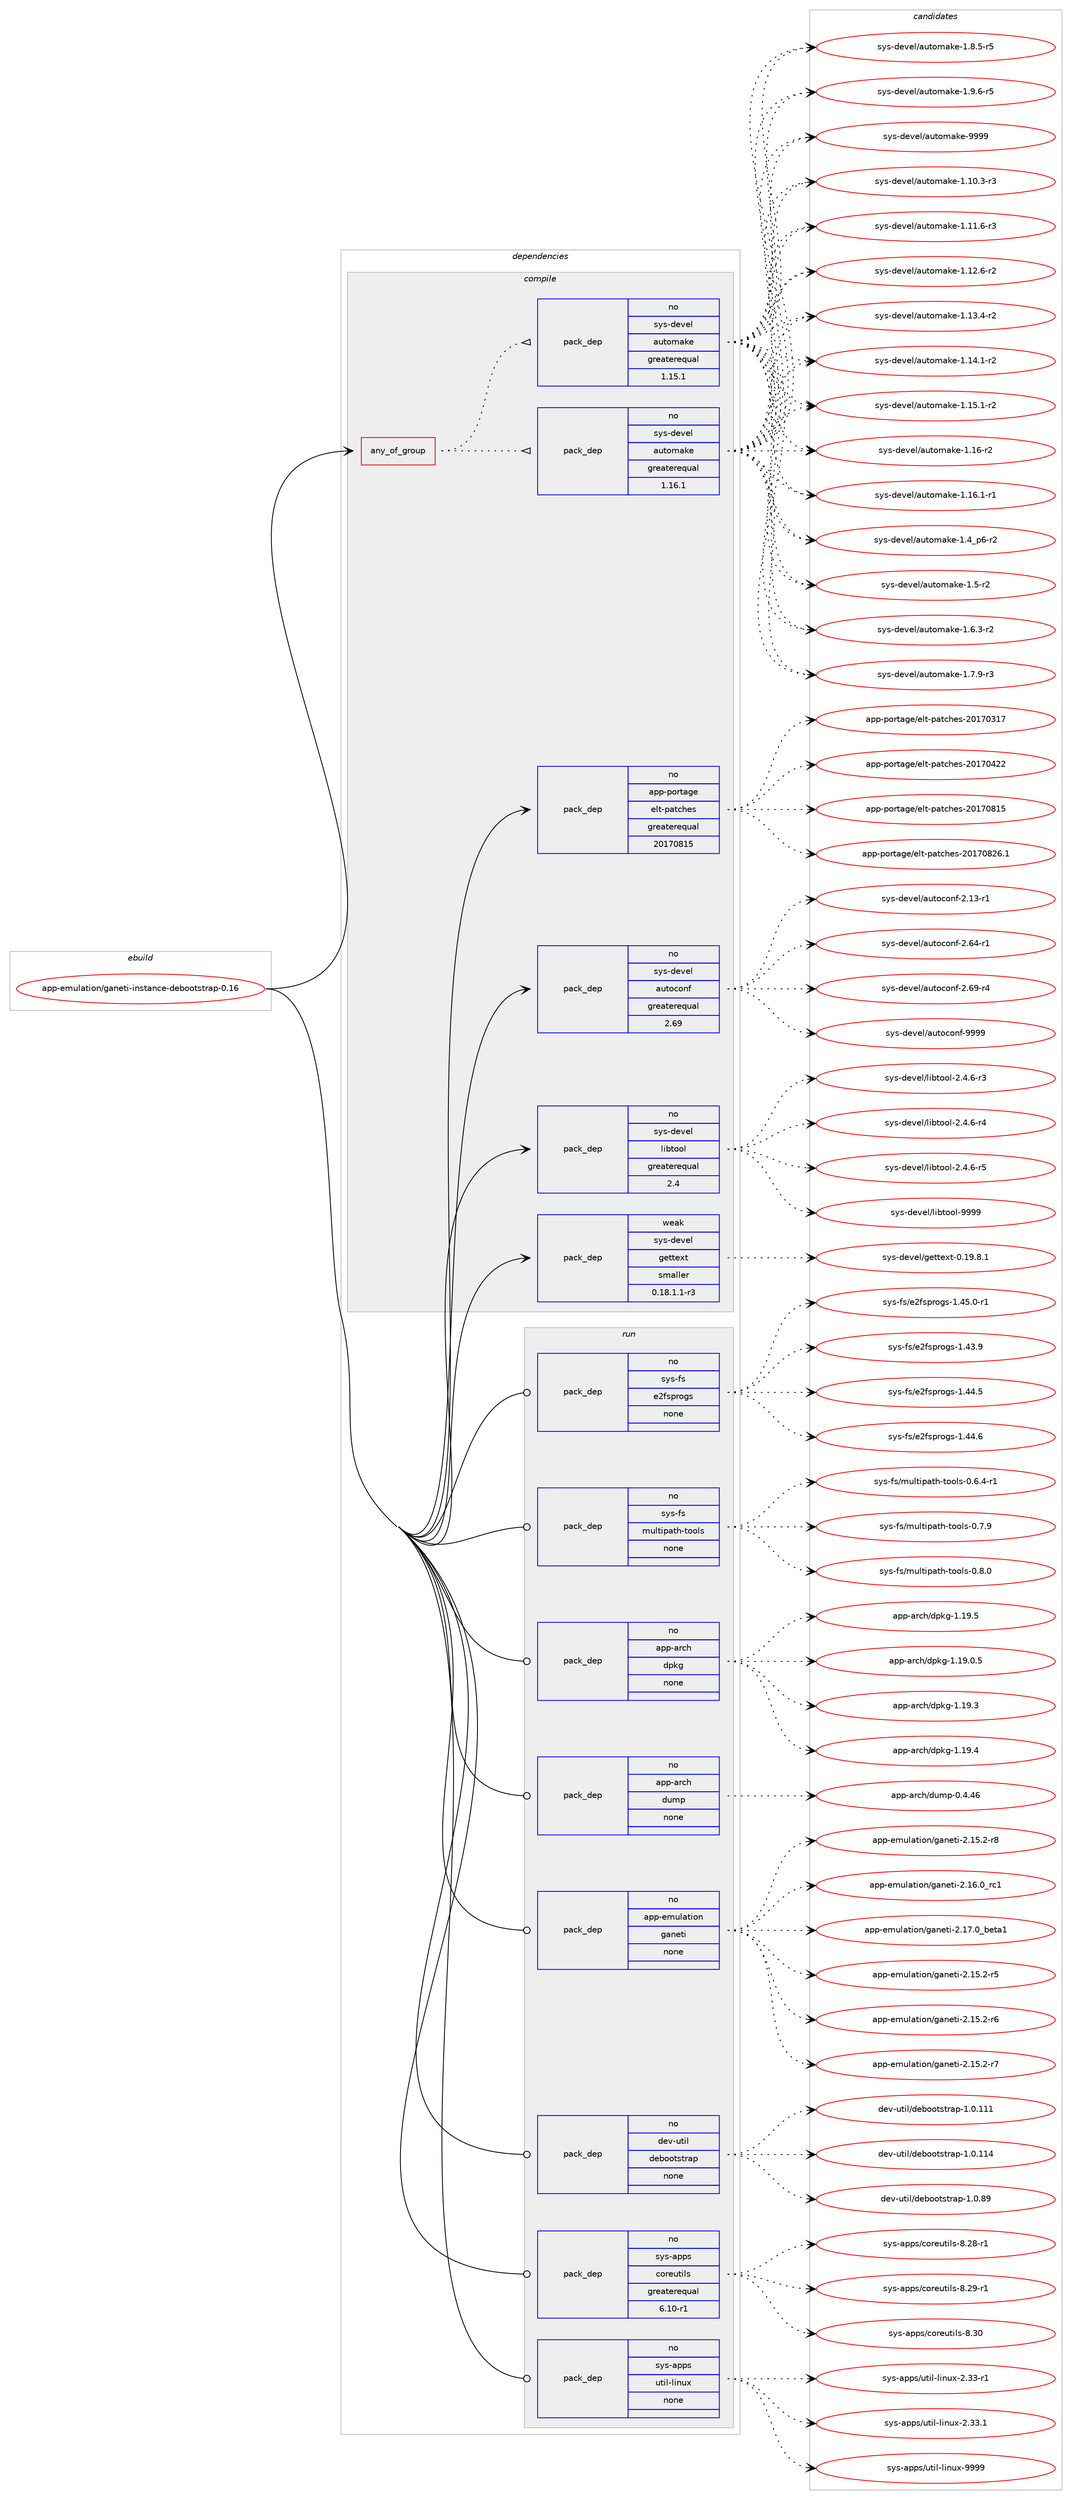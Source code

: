 digraph prolog {

# *************
# Graph options
# *************

newrank=true;
concentrate=true;
compound=true;
graph [rankdir=LR,fontname=Helvetica,fontsize=10,ranksep=1.5];#, ranksep=2.5, nodesep=0.2];
edge  [arrowhead=vee];
node  [fontname=Helvetica,fontsize=10];

# **********
# The ebuild
# **********

subgraph cluster_leftcol {
color=gray;
rank=same;
label=<<i>ebuild</i>>;
id [label="app-emulation/ganeti-instance-debootstrap-0.16", color=red, width=4, href="../app-emulation/ganeti-instance-debootstrap-0.16.svg"];
}

# ****************
# The dependencies
# ****************

subgraph cluster_midcol {
color=gray;
label=<<i>dependencies</i>>;
subgraph cluster_compile {
fillcolor="#eeeeee";
style=filled;
label=<<i>compile</i>>;
subgraph any19447 {
dependency1286020 [label=<<TABLE BORDER="0" CELLBORDER="1" CELLSPACING="0" CELLPADDING="4"><TR><TD CELLPADDING="10">any_of_group</TD></TR></TABLE>>, shape=none, color=red];subgraph pack916033 {
dependency1286021 [label=<<TABLE BORDER="0" CELLBORDER="1" CELLSPACING="0" CELLPADDING="4" WIDTH="220"><TR><TD ROWSPAN="6" CELLPADDING="30">pack_dep</TD></TR><TR><TD WIDTH="110">no</TD></TR><TR><TD>sys-devel</TD></TR><TR><TD>automake</TD></TR><TR><TD>greaterequal</TD></TR><TR><TD>1.16.1</TD></TR></TABLE>>, shape=none, color=blue];
}
dependency1286020:e -> dependency1286021:w [weight=20,style="dotted",arrowhead="oinv"];
subgraph pack916034 {
dependency1286022 [label=<<TABLE BORDER="0" CELLBORDER="1" CELLSPACING="0" CELLPADDING="4" WIDTH="220"><TR><TD ROWSPAN="6" CELLPADDING="30">pack_dep</TD></TR><TR><TD WIDTH="110">no</TD></TR><TR><TD>sys-devel</TD></TR><TR><TD>automake</TD></TR><TR><TD>greaterequal</TD></TR><TR><TD>1.15.1</TD></TR></TABLE>>, shape=none, color=blue];
}
dependency1286020:e -> dependency1286022:w [weight=20,style="dotted",arrowhead="oinv"];
}
id:e -> dependency1286020:w [weight=20,style="solid",arrowhead="vee"];
subgraph pack916035 {
dependency1286023 [label=<<TABLE BORDER="0" CELLBORDER="1" CELLSPACING="0" CELLPADDING="4" WIDTH="220"><TR><TD ROWSPAN="6" CELLPADDING="30">pack_dep</TD></TR><TR><TD WIDTH="110">no</TD></TR><TR><TD>app-portage</TD></TR><TR><TD>elt-patches</TD></TR><TR><TD>greaterequal</TD></TR><TR><TD>20170815</TD></TR></TABLE>>, shape=none, color=blue];
}
id:e -> dependency1286023:w [weight=20,style="solid",arrowhead="vee"];
subgraph pack916036 {
dependency1286024 [label=<<TABLE BORDER="0" CELLBORDER="1" CELLSPACING="0" CELLPADDING="4" WIDTH="220"><TR><TD ROWSPAN="6" CELLPADDING="30">pack_dep</TD></TR><TR><TD WIDTH="110">no</TD></TR><TR><TD>sys-devel</TD></TR><TR><TD>autoconf</TD></TR><TR><TD>greaterequal</TD></TR><TR><TD>2.69</TD></TR></TABLE>>, shape=none, color=blue];
}
id:e -> dependency1286024:w [weight=20,style="solid",arrowhead="vee"];
subgraph pack916037 {
dependency1286025 [label=<<TABLE BORDER="0" CELLBORDER="1" CELLSPACING="0" CELLPADDING="4" WIDTH="220"><TR><TD ROWSPAN="6" CELLPADDING="30">pack_dep</TD></TR><TR><TD WIDTH="110">no</TD></TR><TR><TD>sys-devel</TD></TR><TR><TD>libtool</TD></TR><TR><TD>greaterequal</TD></TR><TR><TD>2.4</TD></TR></TABLE>>, shape=none, color=blue];
}
id:e -> dependency1286025:w [weight=20,style="solid",arrowhead="vee"];
subgraph pack916038 {
dependency1286026 [label=<<TABLE BORDER="0" CELLBORDER="1" CELLSPACING="0" CELLPADDING="4" WIDTH="220"><TR><TD ROWSPAN="6" CELLPADDING="30">pack_dep</TD></TR><TR><TD WIDTH="110">weak</TD></TR><TR><TD>sys-devel</TD></TR><TR><TD>gettext</TD></TR><TR><TD>smaller</TD></TR><TR><TD>0.18.1.1-r3</TD></TR></TABLE>>, shape=none, color=blue];
}
id:e -> dependency1286026:w [weight=20,style="solid",arrowhead="vee"];
}
subgraph cluster_compileandrun {
fillcolor="#eeeeee";
style=filled;
label=<<i>compile and run</i>>;
}
subgraph cluster_run {
fillcolor="#eeeeee";
style=filled;
label=<<i>run</i>>;
subgraph pack916039 {
dependency1286027 [label=<<TABLE BORDER="0" CELLBORDER="1" CELLSPACING="0" CELLPADDING="4" WIDTH="220"><TR><TD ROWSPAN="6" CELLPADDING="30">pack_dep</TD></TR><TR><TD WIDTH="110">no</TD></TR><TR><TD>app-arch</TD></TR><TR><TD>dpkg</TD></TR><TR><TD>none</TD></TR><TR><TD></TD></TR></TABLE>>, shape=none, color=blue];
}
id:e -> dependency1286027:w [weight=20,style="solid",arrowhead="odot"];
subgraph pack916040 {
dependency1286028 [label=<<TABLE BORDER="0" CELLBORDER="1" CELLSPACING="0" CELLPADDING="4" WIDTH="220"><TR><TD ROWSPAN="6" CELLPADDING="30">pack_dep</TD></TR><TR><TD WIDTH="110">no</TD></TR><TR><TD>app-arch</TD></TR><TR><TD>dump</TD></TR><TR><TD>none</TD></TR><TR><TD></TD></TR></TABLE>>, shape=none, color=blue];
}
id:e -> dependency1286028:w [weight=20,style="solid",arrowhead="odot"];
subgraph pack916041 {
dependency1286029 [label=<<TABLE BORDER="0" CELLBORDER="1" CELLSPACING="0" CELLPADDING="4" WIDTH="220"><TR><TD ROWSPAN="6" CELLPADDING="30">pack_dep</TD></TR><TR><TD WIDTH="110">no</TD></TR><TR><TD>app-emulation</TD></TR><TR><TD>ganeti</TD></TR><TR><TD>none</TD></TR><TR><TD></TD></TR></TABLE>>, shape=none, color=blue];
}
id:e -> dependency1286029:w [weight=20,style="solid",arrowhead="odot"];
subgraph pack916042 {
dependency1286030 [label=<<TABLE BORDER="0" CELLBORDER="1" CELLSPACING="0" CELLPADDING="4" WIDTH="220"><TR><TD ROWSPAN="6" CELLPADDING="30">pack_dep</TD></TR><TR><TD WIDTH="110">no</TD></TR><TR><TD>dev-util</TD></TR><TR><TD>debootstrap</TD></TR><TR><TD>none</TD></TR><TR><TD></TD></TR></TABLE>>, shape=none, color=blue];
}
id:e -> dependency1286030:w [weight=20,style="solid",arrowhead="odot"];
subgraph pack916043 {
dependency1286031 [label=<<TABLE BORDER="0" CELLBORDER="1" CELLSPACING="0" CELLPADDING="4" WIDTH="220"><TR><TD ROWSPAN="6" CELLPADDING="30">pack_dep</TD></TR><TR><TD WIDTH="110">no</TD></TR><TR><TD>sys-apps</TD></TR><TR><TD>coreutils</TD></TR><TR><TD>greaterequal</TD></TR><TR><TD>6.10-r1</TD></TR></TABLE>>, shape=none, color=blue];
}
id:e -> dependency1286031:w [weight=20,style="solid",arrowhead="odot"];
subgraph pack916044 {
dependency1286032 [label=<<TABLE BORDER="0" CELLBORDER="1" CELLSPACING="0" CELLPADDING="4" WIDTH="220"><TR><TD ROWSPAN="6" CELLPADDING="30">pack_dep</TD></TR><TR><TD WIDTH="110">no</TD></TR><TR><TD>sys-apps</TD></TR><TR><TD>util-linux</TD></TR><TR><TD>none</TD></TR><TR><TD></TD></TR></TABLE>>, shape=none, color=blue];
}
id:e -> dependency1286032:w [weight=20,style="solid",arrowhead="odot"];
subgraph pack916045 {
dependency1286033 [label=<<TABLE BORDER="0" CELLBORDER="1" CELLSPACING="0" CELLPADDING="4" WIDTH="220"><TR><TD ROWSPAN="6" CELLPADDING="30">pack_dep</TD></TR><TR><TD WIDTH="110">no</TD></TR><TR><TD>sys-fs</TD></TR><TR><TD>e2fsprogs</TD></TR><TR><TD>none</TD></TR><TR><TD></TD></TR></TABLE>>, shape=none, color=blue];
}
id:e -> dependency1286033:w [weight=20,style="solid",arrowhead="odot"];
subgraph pack916046 {
dependency1286034 [label=<<TABLE BORDER="0" CELLBORDER="1" CELLSPACING="0" CELLPADDING="4" WIDTH="220"><TR><TD ROWSPAN="6" CELLPADDING="30">pack_dep</TD></TR><TR><TD WIDTH="110">no</TD></TR><TR><TD>sys-fs</TD></TR><TR><TD>multipath-tools</TD></TR><TR><TD>none</TD></TR><TR><TD></TD></TR></TABLE>>, shape=none, color=blue];
}
id:e -> dependency1286034:w [weight=20,style="solid",arrowhead="odot"];
}
}

# **************
# The candidates
# **************

subgraph cluster_choices {
rank=same;
color=gray;
label=<<i>candidates</i>>;

subgraph choice916033 {
color=black;
nodesep=1;
choice11512111545100101118101108479711711611110997107101454946494846514511451 [label="sys-devel/automake-1.10.3-r3", color=red, width=4,href="../sys-devel/automake-1.10.3-r3.svg"];
choice11512111545100101118101108479711711611110997107101454946494946544511451 [label="sys-devel/automake-1.11.6-r3", color=red, width=4,href="../sys-devel/automake-1.11.6-r3.svg"];
choice11512111545100101118101108479711711611110997107101454946495046544511450 [label="sys-devel/automake-1.12.6-r2", color=red, width=4,href="../sys-devel/automake-1.12.6-r2.svg"];
choice11512111545100101118101108479711711611110997107101454946495146524511450 [label="sys-devel/automake-1.13.4-r2", color=red, width=4,href="../sys-devel/automake-1.13.4-r2.svg"];
choice11512111545100101118101108479711711611110997107101454946495246494511450 [label="sys-devel/automake-1.14.1-r2", color=red, width=4,href="../sys-devel/automake-1.14.1-r2.svg"];
choice11512111545100101118101108479711711611110997107101454946495346494511450 [label="sys-devel/automake-1.15.1-r2", color=red, width=4,href="../sys-devel/automake-1.15.1-r2.svg"];
choice1151211154510010111810110847971171161111099710710145494649544511450 [label="sys-devel/automake-1.16-r2", color=red, width=4,href="../sys-devel/automake-1.16-r2.svg"];
choice11512111545100101118101108479711711611110997107101454946495446494511449 [label="sys-devel/automake-1.16.1-r1", color=red, width=4,href="../sys-devel/automake-1.16.1-r1.svg"];
choice115121115451001011181011084797117116111109971071014549465295112544511450 [label="sys-devel/automake-1.4_p6-r2", color=red, width=4,href="../sys-devel/automake-1.4_p6-r2.svg"];
choice11512111545100101118101108479711711611110997107101454946534511450 [label="sys-devel/automake-1.5-r2", color=red, width=4,href="../sys-devel/automake-1.5-r2.svg"];
choice115121115451001011181011084797117116111109971071014549465446514511450 [label="sys-devel/automake-1.6.3-r2", color=red, width=4,href="../sys-devel/automake-1.6.3-r2.svg"];
choice115121115451001011181011084797117116111109971071014549465546574511451 [label="sys-devel/automake-1.7.9-r3", color=red, width=4,href="../sys-devel/automake-1.7.9-r3.svg"];
choice115121115451001011181011084797117116111109971071014549465646534511453 [label="sys-devel/automake-1.8.5-r5", color=red, width=4,href="../sys-devel/automake-1.8.5-r5.svg"];
choice115121115451001011181011084797117116111109971071014549465746544511453 [label="sys-devel/automake-1.9.6-r5", color=red, width=4,href="../sys-devel/automake-1.9.6-r5.svg"];
choice115121115451001011181011084797117116111109971071014557575757 [label="sys-devel/automake-9999", color=red, width=4,href="../sys-devel/automake-9999.svg"];
dependency1286021:e -> choice11512111545100101118101108479711711611110997107101454946494846514511451:w [style=dotted,weight="100"];
dependency1286021:e -> choice11512111545100101118101108479711711611110997107101454946494946544511451:w [style=dotted,weight="100"];
dependency1286021:e -> choice11512111545100101118101108479711711611110997107101454946495046544511450:w [style=dotted,weight="100"];
dependency1286021:e -> choice11512111545100101118101108479711711611110997107101454946495146524511450:w [style=dotted,weight="100"];
dependency1286021:e -> choice11512111545100101118101108479711711611110997107101454946495246494511450:w [style=dotted,weight="100"];
dependency1286021:e -> choice11512111545100101118101108479711711611110997107101454946495346494511450:w [style=dotted,weight="100"];
dependency1286021:e -> choice1151211154510010111810110847971171161111099710710145494649544511450:w [style=dotted,weight="100"];
dependency1286021:e -> choice11512111545100101118101108479711711611110997107101454946495446494511449:w [style=dotted,weight="100"];
dependency1286021:e -> choice115121115451001011181011084797117116111109971071014549465295112544511450:w [style=dotted,weight="100"];
dependency1286021:e -> choice11512111545100101118101108479711711611110997107101454946534511450:w [style=dotted,weight="100"];
dependency1286021:e -> choice115121115451001011181011084797117116111109971071014549465446514511450:w [style=dotted,weight="100"];
dependency1286021:e -> choice115121115451001011181011084797117116111109971071014549465546574511451:w [style=dotted,weight="100"];
dependency1286021:e -> choice115121115451001011181011084797117116111109971071014549465646534511453:w [style=dotted,weight="100"];
dependency1286021:e -> choice115121115451001011181011084797117116111109971071014549465746544511453:w [style=dotted,weight="100"];
dependency1286021:e -> choice115121115451001011181011084797117116111109971071014557575757:w [style=dotted,weight="100"];
}
subgraph choice916034 {
color=black;
nodesep=1;
choice11512111545100101118101108479711711611110997107101454946494846514511451 [label="sys-devel/automake-1.10.3-r3", color=red, width=4,href="../sys-devel/automake-1.10.3-r3.svg"];
choice11512111545100101118101108479711711611110997107101454946494946544511451 [label="sys-devel/automake-1.11.6-r3", color=red, width=4,href="../sys-devel/automake-1.11.6-r3.svg"];
choice11512111545100101118101108479711711611110997107101454946495046544511450 [label="sys-devel/automake-1.12.6-r2", color=red, width=4,href="../sys-devel/automake-1.12.6-r2.svg"];
choice11512111545100101118101108479711711611110997107101454946495146524511450 [label="sys-devel/automake-1.13.4-r2", color=red, width=4,href="../sys-devel/automake-1.13.4-r2.svg"];
choice11512111545100101118101108479711711611110997107101454946495246494511450 [label="sys-devel/automake-1.14.1-r2", color=red, width=4,href="../sys-devel/automake-1.14.1-r2.svg"];
choice11512111545100101118101108479711711611110997107101454946495346494511450 [label="sys-devel/automake-1.15.1-r2", color=red, width=4,href="../sys-devel/automake-1.15.1-r2.svg"];
choice1151211154510010111810110847971171161111099710710145494649544511450 [label="sys-devel/automake-1.16-r2", color=red, width=4,href="../sys-devel/automake-1.16-r2.svg"];
choice11512111545100101118101108479711711611110997107101454946495446494511449 [label="sys-devel/automake-1.16.1-r1", color=red, width=4,href="../sys-devel/automake-1.16.1-r1.svg"];
choice115121115451001011181011084797117116111109971071014549465295112544511450 [label="sys-devel/automake-1.4_p6-r2", color=red, width=4,href="../sys-devel/automake-1.4_p6-r2.svg"];
choice11512111545100101118101108479711711611110997107101454946534511450 [label="sys-devel/automake-1.5-r2", color=red, width=4,href="../sys-devel/automake-1.5-r2.svg"];
choice115121115451001011181011084797117116111109971071014549465446514511450 [label="sys-devel/automake-1.6.3-r2", color=red, width=4,href="../sys-devel/automake-1.6.3-r2.svg"];
choice115121115451001011181011084797117116111109971071014549465546574511451 [label="sys-devel/automake-1.7.9-r3", color=red, width=4,href="../sys-devel/automake-1.7.9-r3.svg"];
choice115121115451001011181011084797117116111109971071014549465646534511453 [label="sys-devel/automake-1.8.5-r5", color=red, width=4,href="../sys-devel/automake-1.8.5-r5.svg"];
choice115121115451001011181011084797117116111109971071014549465746544511453 [label="sys-devel/automake-1.9.6-r5", color=red, width=4,href="../sys-devel/automake-1.9.6-r5.svg"];
choice115121115451001011181011084797117116111109971071014557575757 [label="sys-devel/automake-9999", color=red, width=4,href="../sys-devel/automake-9999.svg"];
dependency1286022:e -> choice11512111545100101118101108479711711611110997107101454946494846514511451:w [style=dotted,weight="100"];
dependency1286022:e -> choice11512111545100101118101108479711711611110997107101454946494946544511451:w [style=dotted,weight="100"];
dependency1286022:e -> choice11512111545100101118101108479711711611110997107101454946495046544511450:w [style=dotted,weight="100"];
dependency1286022:e -> choice11512111545100101118101108479711711611110997107101454946495146524511450:w [style=dotted,weight="100"];
dependency1286022:e -> choice11512111545100101118101108479711711611110997107101454946495246494511450:w [style=dotted,weight="100"];
dependency1286022:e -> choice11512111545100101118101108479711711611110997107101454946495346494511450:w [style=dotted,weight="100"];
dependency1286022:e -> choice1151211154510010111810110847971171161111099710710145494649544511450:w [style=dotted,weight="100"];
dependency1286022:e -> choice11512111545100101118101108479711711611110997107101454946495446494511449:w [style=dotted,weight="100"];
dependency1286022:e -> choice115121115451001011181011084797117116111109971071014549465295112544511450:w [style=dotted,weight="100"];
dependency1286022:e -> choice11512111545100101118101108479711711611110997107101454946534511450:w [style=dotted,weight="100"];
dependency1286022:e -> choice115121115451001011181011084797117116111109971071014549465446514511450:w [style=dotted,weight="100"];
dependency1286022:e -> choice115121115451001011181011084797117116111109971071014549465546574511451:w [style=dotted,weight="100"];
dependency1286022:e -> choice115121115451001011181011084797117116111109971071014549465646534511453:w [style=dotted,weight="100"];
dependency1286022:e -> choice115121115451001011181011084797117116111109971071014549465746544511453:w [style=dotted,weight="100"];
dependency1286022:e -> choice115121115451001011181011084797117116111109971071014557575757:w [style=dotted,weight="100"];
}
subgraph choice916035 {
color=black;
nodesep=1;
choice97112112451121111141169710310147101108116451129711699104101115455048495548514955 [label="app-portage/elt-patches-20170317", color=red, width=4,href="../app-portage/elt-patches-20170317.svg"];
choice97112112451121111141169710310147101108116451129711699104101115455048495548525050 [label="app-portage/elt-patches-20170422", color=red, width=4,href="../app-portage/elt-patches-20170422.svg"];
choice97112112451121111141169710310147101108116451129711699104101115455048495548564953 [label="app-portage/elt-patches-20170815", color=red, width=4,href="../app-portage/elt-patches-20170815.svg"];
choice971121124511211111411697103101471011081164511297116991041011154550484955485650544649 [label="app-portage/elt-patches-20170826.1", color=red, width=4,href="../app-portage/elt-patches-20170826.1.svg"];
dependency1286023:e -> choice97112112451121111141169710310147101108116451129711699104101115455048495548514955:w [style=dotted,weight="100"];
dependency1286023:e -> choice97112112451121111141169710310147101108116451129711699104101115455048495548525050:w [style=dotted,weight="100"];
dependency1286023:e -> choice97112112451121111141169710310147101108116451129711699104101115455048495548564953:w [style=dotted,weight="100"];
dependency1286023:e -> choice971121124511211111411697103101471011081164511297116991041011154550484955485650544649:w [style=dotted,weight="100"];
}
subgraph choice916036 {
color=black;
nodesep=1;
choice1151211154510010111810110847971171161119911111010245504649514511449 [label="sys-devel/autoconf-2.13-r1", color=red, width=4,href="../sys-devel/autoconf-2.13-r1.svg"];
choice1151211154510010111810110847971171161119911111010245504654524511449 [label="sys-devel/autoconf-2.64-r1", color=red, width=4,href="../sys-devel/autoconf-2.64-r1.svg"];
choice1151211154510010111810110847971171161119911111010245504654574511452 [label="sys-devel/autoconf-2.69-r4", color=red, width=4,href="../sys-devel/autoconf-2.69-r4.svg"];
choice115121115451001011181011084797117116111991111101024557575757 [label="sys-devel/autoconf-9999", color=red, width=4,href="../sys-devel/autoconf-9999.svg"];
dependency1286024:e -> choice1151211154510010111810110847971171161119911111010245504649514511449:w [style=dotted,weight="100"];
dependency1286024:e -> choice1151211154510010111810110847971171161119911111010245504654524511449:w [style=dotted,weight="100"];
dependency1286024:e -> choice1151211154510010111810110847971171161119911111010245504654574511452:w [style=dotted,weight="100"];
dependency1286024:e -> choice115121115451001011181011084797117116111991111101024557575757:w [style=dotted,weight="100"];
}
subgraph choice916037 {
color=black;
nodesep=1;
choice1151211154510010111810110847108105981161111111084550465246544511451 [label="sys-devel/libtool-2.4.6-r3", color=red, width=4,href="../sys-devel/libtool-2.4.6-r3.svg"];
choice1151211154510010111810110847108105981161111111084550465246544511452 [label="sys-devel/libtool-2.4.6-r4", color=red, width=4,href="../sys-devel/libtool-2.4.6-r4.svg"];
choice1151211154510010111810110847108105981161111111084550465246544511453 [label="sys-devel/libtool-2.4.6-r5", color=red, width=4,href="../sys-devel/libtool-2.4.6-r5.svg"];
choice1151211154510010111810110847108105981161111111084557575757 [label="sys-devel/libtool-9999", color=red, width=4,href="../sys-devel/libtool-9999.svg"];
dependency1286025:e -> choice1151211154510010111810110847108105981161111111084550465246544511451:w [style=dotted,weight="100"];
dependency1286025:e -> choice1151211154510010111810110847108105981161111111084550465246544511452:w [style=dotted,weight="100"];
dependency1286025:e -> choice1151211154510010111810110847108105981161111111084550465246544511453:w [style=dotted,weight="100"];
dependency1286025:e -> choice1151211154510010111810110847108105981161111111084557575757:w [style=dotted,weight="100"];
}
subgraph choice916038 {
color=black;
nodesep=1;
choice1151211154510010111810110847103101116116101120116454846495746564649 [label="sys-devel/gettext-0.19.8.1", color=red, width=4,href="../sys-devel/gettext-0.19.8.1.svg"];
dependency1286026:e -> choice1151211154510010111810110847103101116116101120116454846495746564649:w [style=dotted,weight="100"];
}
subgraph choice916039 {
color=black;
nodesep=1;
choice9711211245971149910447100112107103454946495746484653 [label="app-arch/dpkg-1.19.0.5", color=red, width=4,href="../app-arch/dpkg-1.19.0.5.svg"];
choice971121124597114991044710011210710345494649574651 [label="app-arch/dpkg-1.19.3", color=red, width=4,href="../app-arch/dpkg-1.19.3.svg"];
choice971121124597114991044710011210710345494649574652 [label="app-arch/dpkg-1.19.4", color=red, width=4,href="../app-arch/dpkg-1.19.4.svg"];
choice971121124597114991044710011210710345494649574653 [label="app-arch/dpkg-1.19.5", color=red, width=4,href="../app-arch/dpkg-1.19.5.svg"];
dependency1286027:e -> choice9711211245971149910447100112107103454946495746484653:w [style=dotted,weight="100"];
dependency1286027:e -> choice971121124597114991044710011210710345494649574651:w [style=dotted,weight="100"];
dependency1286027:e -> choice971121124597114991044710011210710345494649574652:w [style=dotted,weight="100"];
dependency1286027:e -> choice971121124597114991044710011210710345494649574653:w [style=dotted,weight="100"];
}
subgraph choice916040 {
color=black;
nodesep=1;
choice971121124597114991044710011710911245484652465254 [label="app-arch/dump-0.4.46", color=red, width=4,href="../app-arch/dump-0.4.46.svg"];
dependency1286028:e -> choice971121124597114991044710011710911245484652465254:w [style=dotted,weight="100"];
}
subgraph choice916041 {
color=black;
nodesep=1;
choice9711211245101109117108971161051111104710397110101116105455046495346504511453 [label="app-emulation/ganeti-2.15.2-r5", color=red, width=4,href="../app-emulation/ganeti-2.15.2-r5.svg"];
choice9711211245101109117108971161051111104710397110101116105455046495346504511454 [label="app-emulation/ganeti-2.15.2-r6", color=red, width=4,href="../app-emulation/ganeti-2.15.2-r6.svg"];
choice9711211245101109117108971161051111104710397110101116105455046495346504511455 [label="app-emulation/ganeti-2.15.2-r7", color=red, width=4,href="../app-emulation/ganeti-2.15.2-r7.svg"];
choice9711211245101109117108971161051111104710397110101116105455046495346504511456 [label="app-emulation/ganeti-2.15.2-r8", color=red, width=4,href="../app-emulation/ganeti-2.15.2-r8.svg"];
choice971121124510110911710897116105111110471039711010111610545504649544648951149949 [label="app-emulation/ganeti-2.16.0_rc1", color=red, width=4,href="../app-emulation/ganeti-2.16.0_rc1.svg"];
choice97112112451011091171089711610511111047103971101011161054550464955464895981011169749 [label="app-emulation/ganeti-2.17.0_beta1", color=red, width=4,href="../app-emulation/ganeti-2.17.0_beta1.svg"];
dependency1286029:e -> choice9711211245101109117108971161051111104710397110101116105455046495346504511453:w [style=dotted,weight="100"];
dependency1286029:e -> choice9711211245101109117108971161051111104710397110101116105455046495346504511454:w [style=dotted,weight="100"];
dependency1286029:e -> choice9711211245101109117108971161051111104710397110101116105455046495346504511455:w [style=dotted,weight="100"];
dependency1286029:e -> choice9711211245101109117108971161051111104710397110101116105455046495346504511456:w [style=dotted,weight="100"];
dependency1286029:e -> choice971121124510110911710897116105111110471039711010111610545504649544648951149949:w [style=dotted,weight="100"];
dependency1286029:e -> choice97112112451011091171089711610511111047103971101011161054550464955464895981011169749:w [style=dotted,weight="100"];
}
subgraph choice916042 {
color=black;
nodesep=1;
choice100101118451171161051084710010198111111116115116114971124549464846494949 [label="dev-util/debootstrap-1.0.111", color=red, width=4,href="../dev-util/debootstrap-1.0.111.svg"];
choice100101118451171161051084710010198111111116115116114971124549464846494952 [label="dev-util/debootstrap-1.0.114", color=red, width=4,href="../dev-util/debootstrap-1.0.114.svg"];
choice1001011184511711610510847100101981111111161151161149711245494648465657 [label="dev-util/debootstrap-1.0.89", color=red, width=4,href="../dev-util/debootstrap-1.0.89.svg"];
dependency1286030:e -> choice100101118451171161051084710010198111111116115116114971124549464846494949:w [style=dotted,weight="100"];
dependency1286030:e -> choice100101118451171161051084710010198111111116115116114971124549464846494952:w [style=dotted,weight="100"];
dependency1286030:e -> choice1001011184511711610510847100101981111111161151161149711245494648465657:w [style=dotted,weight="100"];
}
subgraph choice916043 {
color=black;
nodesep=1;
choice1151211154597112112115479911111410111711610510811545564650564511449 [label="sys-apps/coreutils-8.28-r1", color=red, width=4,href="../sys-apps/coreutils-8.28-r1.svg"];
choice1151211154597112112115479911111410111711610510811545564650574511449 [label="sys-apps/coreutils-8.29-r1", color=red, width=4,href="../sys-apps/coreutils-8.29-r1.svg"];
choice115121115459711211211547991111141011171161051081154556465148 [label="sys-apps/coreutils-8.30", color=red, width=4,href="../sys-apps/coreutils-8.30.svg"];
dependency1286031:e -> choice1151211154597112112115479911111410111711610510811545564650564511449:w [style=dotted,weight="100"];
dependency1286031:e -> choice1151211154597112112115479911111410111711610510811545564650574511449:w [style=dotted,weight="100"];
dependency1286031:e -> choice115121115459711211211547991111141011171161051081154556465148:w [style=dotted,weight="100"];
}
subgraph choice916044 {
color=black;
nodesep=1;
choice1151211154597112112115471171161051084510810511011712045504651514511449 [label="sys-apps/util-linux-2.33-r1", color=red, width=4,href="../sys-apps/util-linux-2.33-r1.svg"];
choice1151211154597112112115471171161051084510810511011712045504651514649 [label="sys-apps/util-linux-2.33.1", color=red, width=4,href="../sys-apps/util-linux-2.33.1.svg"];
choice115121115459711211211547117116105108451081051101171204557575757 [label="sys-apps/util-linux-9999", color=red, width=4,href="../sys-apps/util-linux-9999.svg"];
dependency1286032:e -> choice1151211154597112112115471171161051084510810511011712045504651514511449:w [style=dotted,weight="100"];
dependency1286032:e -> choice1151211154597112112115471171161051084510810511011712045504651514649:w [style=dotted,weight="100"];
dependency1286032:e -> choice115121115459711211211547117116105108451081051101171204557575757:w [style=dotted,weight="100"];
}
subgraph choice916045 {
color=black;
nodesep=1;
choice11512111545102115471015010211511211411110311545494652514657 [label="sys-fs/e2fsprogs-1.43.9", color=red, width=4,href="../sys-fs/e2fsprogs-1.43.9.svg"];
choice11512111545102115471015010211511211411110311545494652524653 [label="sys-fs/e2fsprogs-1.44.5", color=red, width=4,href="../sys-fs/e2fsprogs-1.44.5.svg"];
choice11512111545102115471015010211511211411110311545494652524654 [label="sys-fs/e2fsprogs-1.44.6", color=red, width=4,href="../sys-fs/e2fsprogs-1.44.6.svg"];
choice115121115451021154710150102115112114111103115454946525346484511449 [label="sys-fs/e2fsprogs-1.45.0-r1", color=red, width=4,href="../sys-fs/e2fsprogs-1.45.0-r1.svg"];
dependency1286033:e -> choice11512111545102115471015010211511211411110311545494652514657:w [style=dotted,weight="100"];
dependency1286033:e -> choice11512111545102115471015010211511211411110311545494652524653:w [style=dotted,weight="100"];
dependency1286033:e -> choice11512111545102115471015010211511211411110311545494652524654:w [style=dotted,weight="100"];
dependency1286033:e -> choice115121115451021154710150102115112114111103115454946525346484511449:w [style=dotted,weight="100"];
}
subgraph choice916046 {
color=black;
nodesep=1;
choice115121115451021154710911710811610511297116104451161111111081154548465446524511449 [label="sys-fs/multipath-tools-0.6.4-r1", color=red, width=4,href="../sys-fs/multipath-tools-0.6.4-r1.svg"];
choice11512111545102115471091171081161051129711610445116111111108115454846554657 [label="sys-fs/multipath-tools-0.7.9", color=red, width=4,href="../sys-fs/multipath-tools-0.7.9.svg"];
choice11512111545102115471091171081161051129711610445116111111108115454846564648 [label="sys-fs/multipath-tools-0.8.0", color=red, width=4,href="../sys-fs/multipath-tools-0.8.0.svg"];
dependency1286034:e -> choice115121115451021154710911710811610511297116104451161111111081154548465446524511449:w [style=dotted,weight="100"];
dependency1286034:e -> choice11512111545102115471091171081161051129711610445116111111108115454846554657:w [style=dotted,weight="100"];
dependency1286034:e -> choice11512111545102115471091171081161051129711610445116111111108115454846564648:w [style=dotted,weight="100"];
}
}

}

